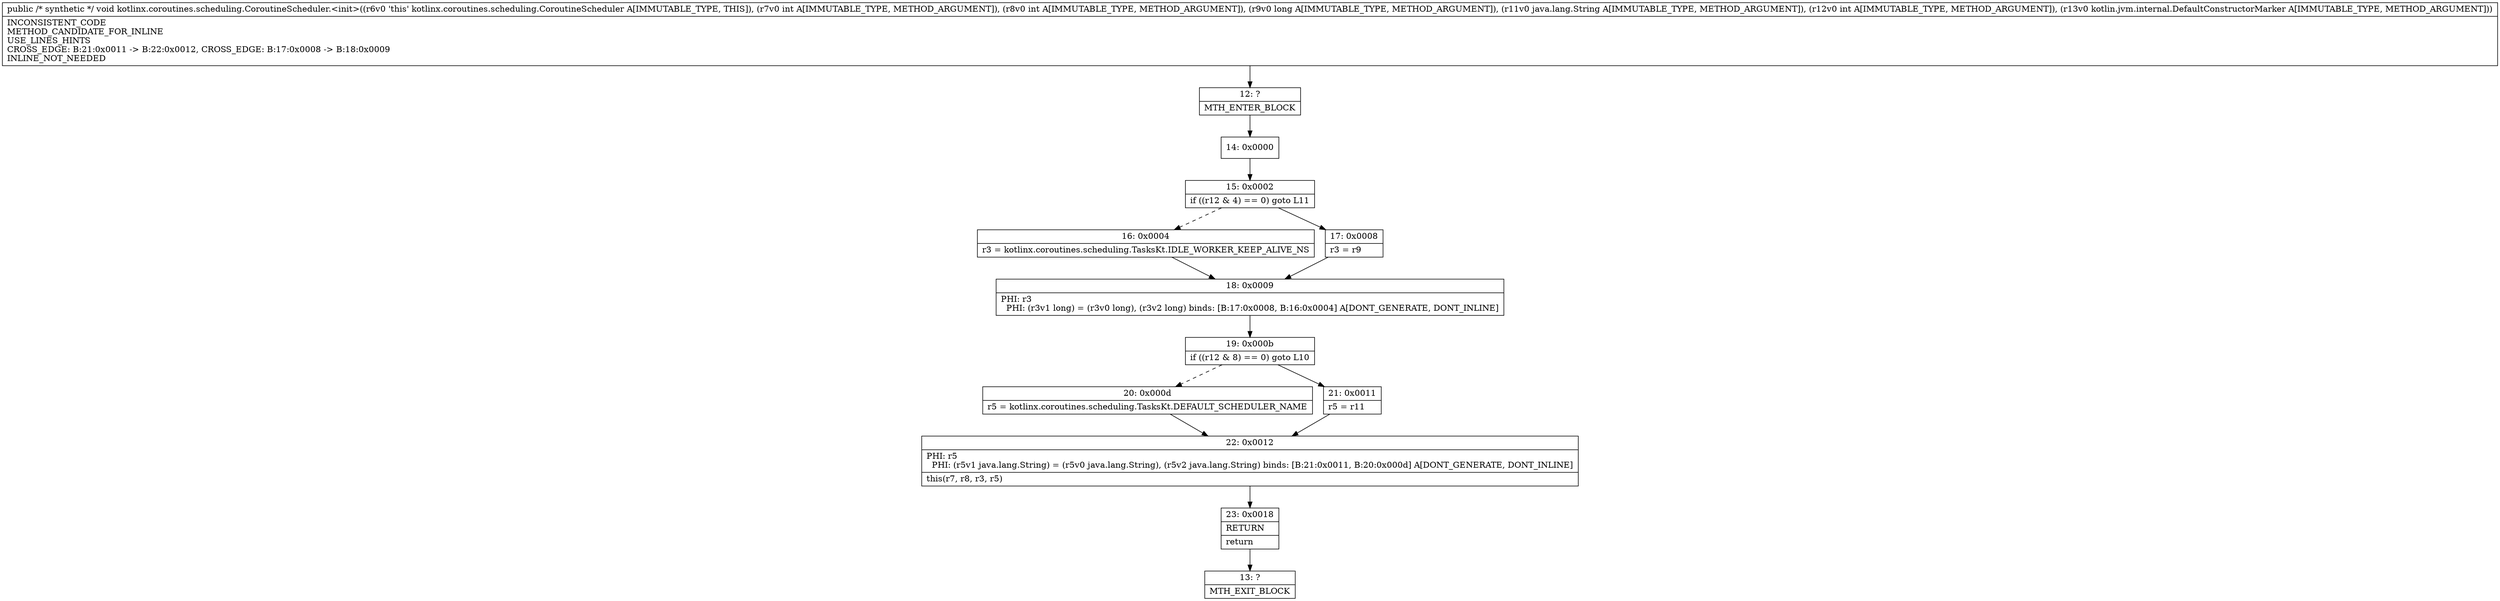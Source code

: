 digraph "CFG forkotlinx.coroutines.scheduling.CoroutineScheduler.\<init\>(IIJLjava\/lang\/String;ILkotlin\/jvm\/internal\/DefaultConstructorMarker;)V" {
Node_12 [shape=record,label="{12\:\ ?|MTH_ENTER_BLOCK\l}"];
Node_14 [shape=record,label="{14\:\ 0x0000}"];
Node_15 [shape=record,label="{15\:\ 0x0002|if ((r12 & 4) == 0) goto L11\l}"];
Node_16 [shape=record,label="{16\:\ 0x0004|r3 = kotlinx.coroutines.scheduling.TasksKt.IDLE_WORKER_KEEP_ALIVE_NS\l}"];
Node_18 [shape=record,label="{18\:\ 0x0009|PHI: r3 \l  PHI: (r3v1 long) = (r3v0 long), (r3v2 long) binds: [B:17:0x0008, B:16:0x0004] A[DONT_GENERATE, DONT_INLINE]\l}"];
Node_19 [shape=record,label="{19\:\ 0x000b|if ((r12 & 8) == 0) goto L10\l}"];
Node_20 [shape=record,label="{20\:\ 0x000d|r5 = kotlinx.coroutines.scheduling.TasksKt.DEFAULT_SCHEDULER_NAME\l}"];
Node_22 [shape=record,label="{22\:\ 0x0012|PHI: r5 \l  PHI: (r5v1 java.lang.String) = (r5v0 java.lang.String), (r5v2 java.lang.String) binds: [B:21:0x0011, B:20:0x000d] A[DONT_GENERATE, DONT_INLINE]\l|this(r7, r8, r3, r5)\l}"];
Node_23 [shape=record,label="{23\:\ 0x0018|RETURN\l|return\l}"];
Node_13 [shape=record,label="{13\:\ ?|MTH_EXIT_BLOCK\l}"];
Node_21 [shape=record,label="{21\:\ 0x0011|r5 = r11\l}"];
Node_17 [shape=record,label="{17\:\ 0x0008|r3 = r9\l}"];
MethodNode[shape=record,label="{public \/* synthetic *\/ void kotlinx.coroutines.scheduling.CoroutineScheduler.\<init\>((r6v0 'this' kotlinx.coroutines.scheduling.CoroutineScheduler A[IMMUTABLE_TYPE, THIS]), (r7v0 int A[IMMUTABLE_TYPE, METHOD_ARGUMENT]), (r8v0 int A[IMMUTABLE_TYPE, METHOD_ARGUMENT]), (r9v0 long A[IMMUTABLE_TYPE, METHOD_ARGUMENT]), (r11v0 java.lang.String A[IMMUTABLE_TYPE, METHOD_ARGUMENT]), (r12v0 int A[IMMUTABLE_TYPE, METHOD_ARGUMENT]), (r13v0 kotlin.jvm.internal.DefaultConstructorMarker A[IMMUTABLE_TYPE, METHOD_ARGUMENT]))  | INCONSISTENT_CODE\lMETHOD_CANDIDATE_FOR_INLINE\lUSE_LINES_HINTS\lCROSS_EDGE: B:21:0x0011 \-\> B:22:0x0012, CROSS_EDGE: B:17:0x0008 \-\> B:18:0x0009\lINLINE_NOT_NEEDED\l}"];
MethodNode -> Node_12;Node_12 -> Node_14;
Node_14 -> Node_15;
Node_15 -> Node_16[style=dashed];
Node_15 -> Node_17;
Node_16 -> Node_18;
Node_18 -> Node_19;
Node_19 -> Node_20[style=dashed];
Node_19 -> Node_21;
Node_20 -> Node_22;
Node_22 -> Node_23;
Node_23 -> Node_13;
Node_21 -> Node_22;
Node_17 -> Node_18;
}

